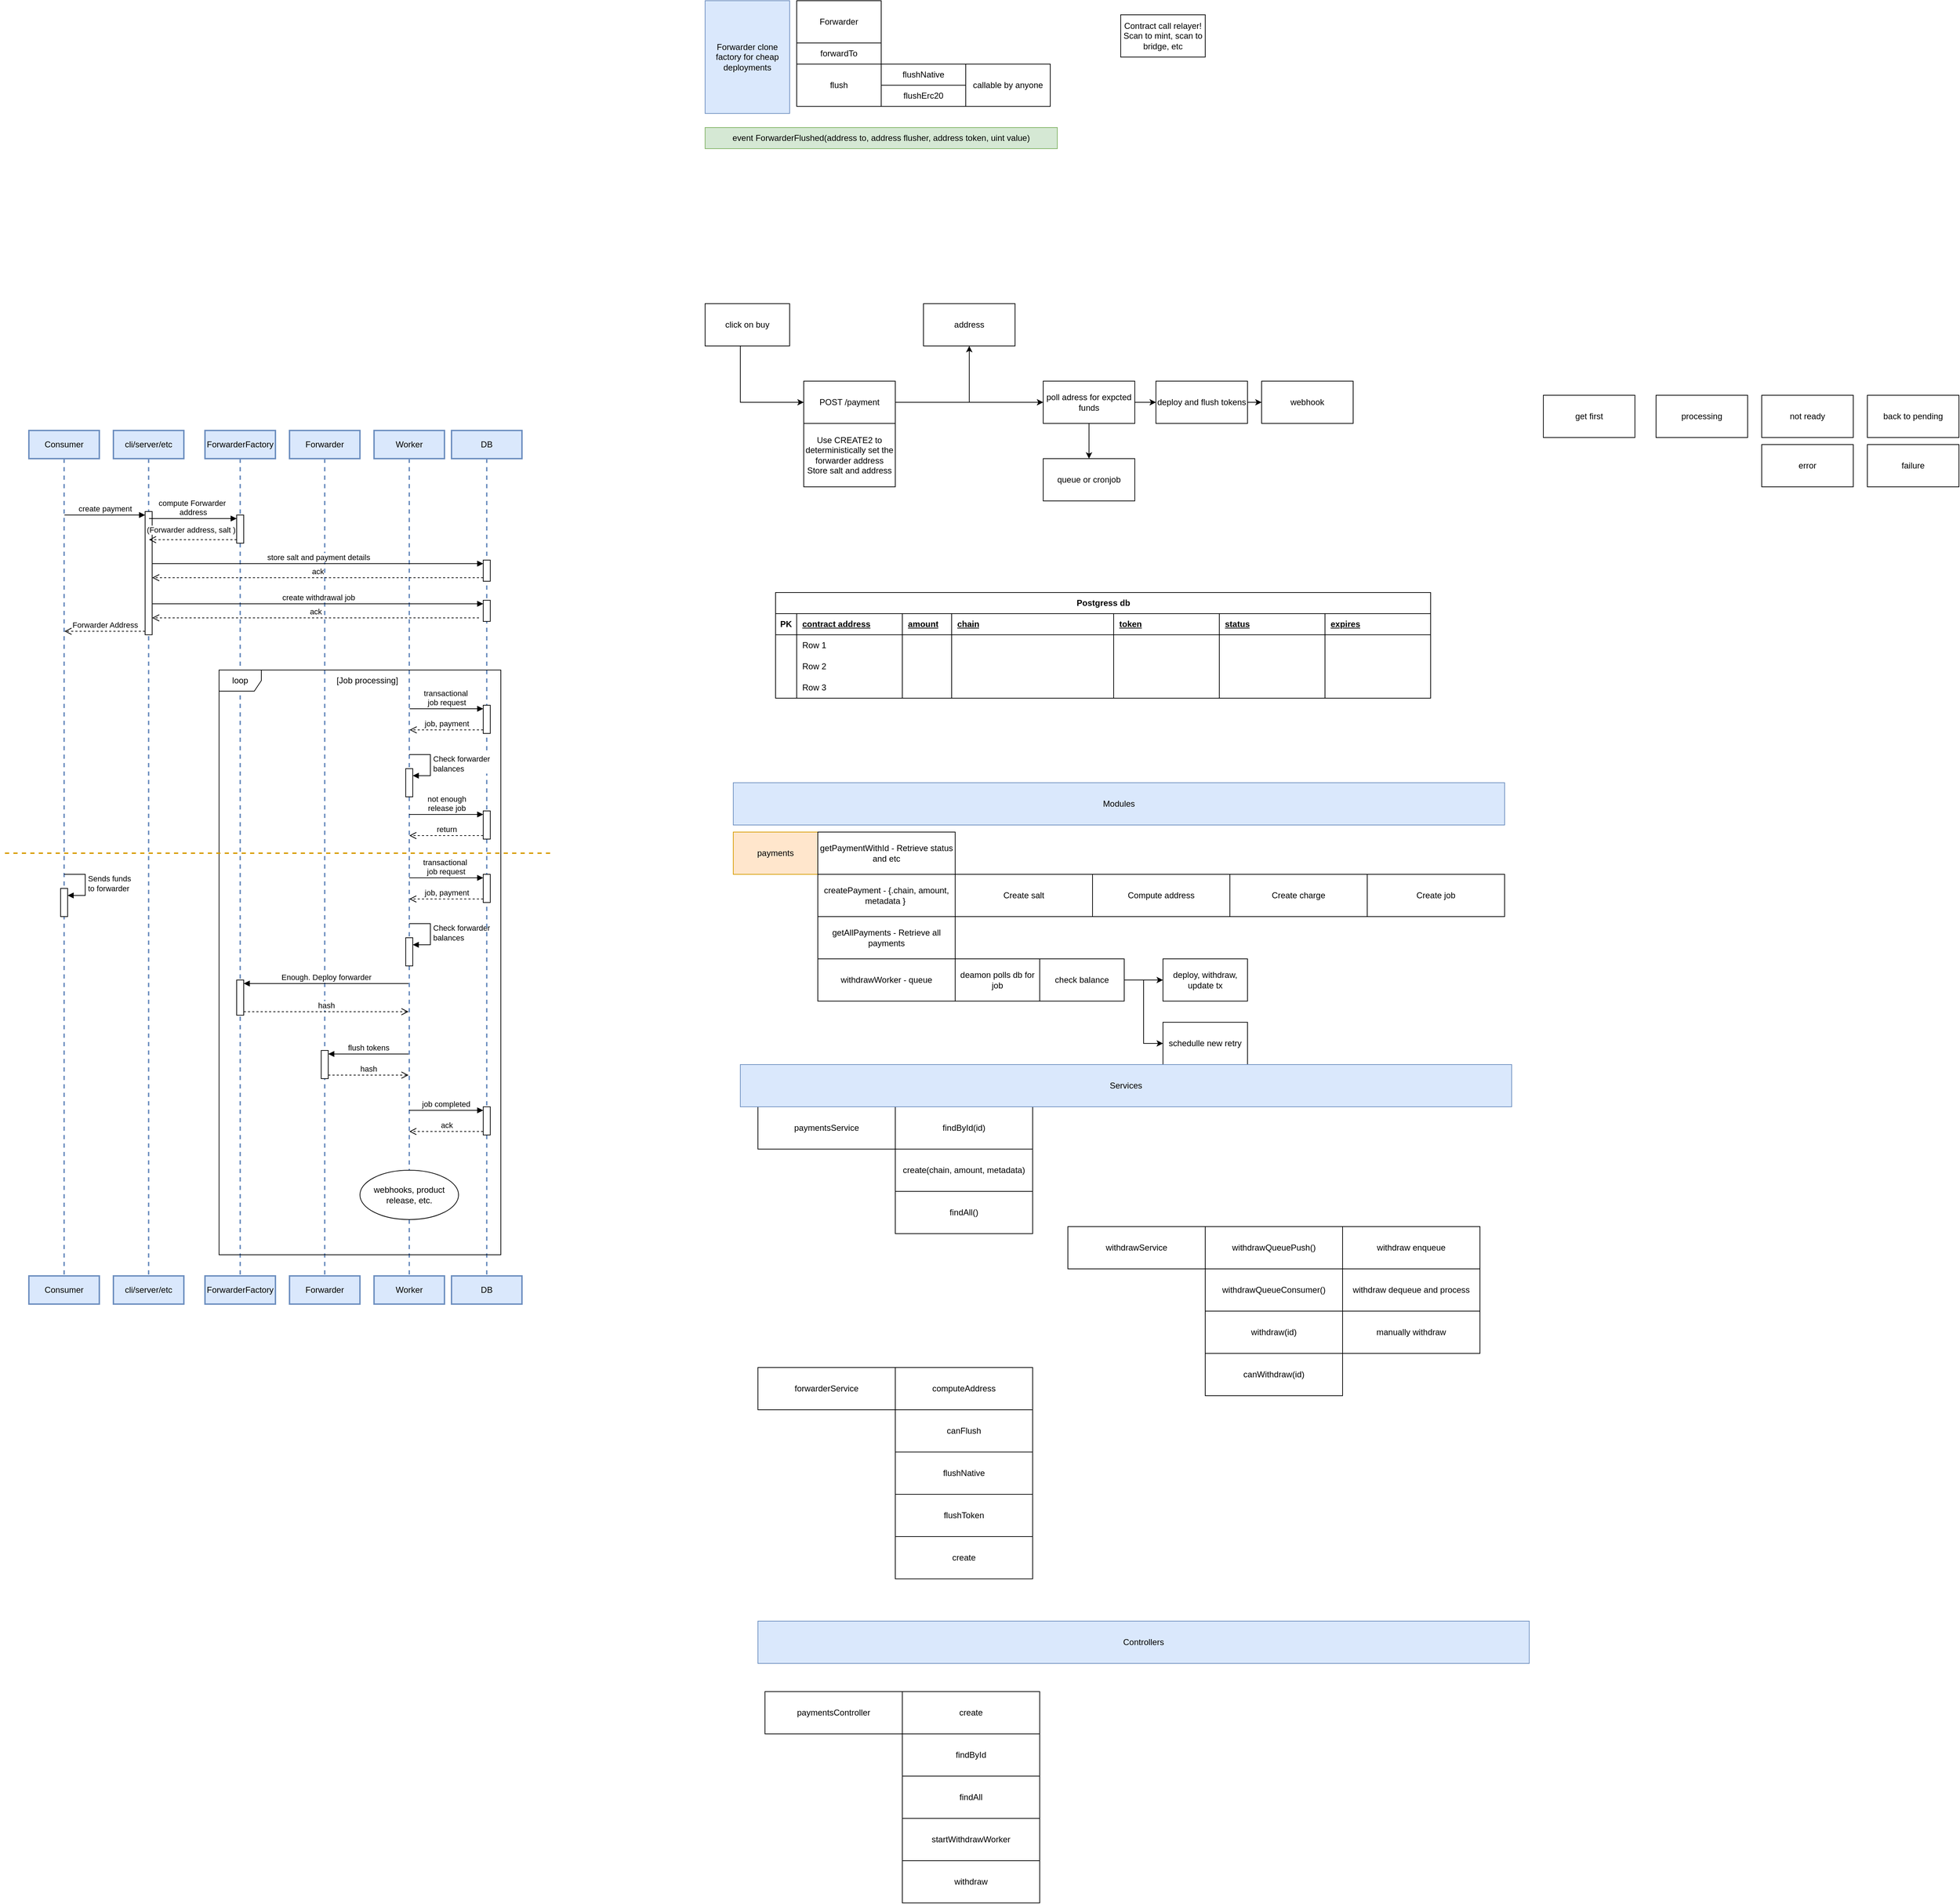 <mxfile version="24.1.0" type="device">
  <diagram name="Page-1" id="9uELqQ_YkIboGEW4-qQR">
    <mxGraphModel dx="3324" dy="2934" grid="1" gridSize="10" guides="1" tooltips="1" connect="1" arrows="1" fold="1" page="1" pageScale="1" pageWidth="850" pageHeight="1100" math="0" shadow="0">
      <root>
        <mxCell id="0" />
        <mxCell id="1" parent="0" />
        <mxCell id="YLrN16T87f73P50CtAJ6-1" value="Forwarder" style="rounded=0;whiteSpace=wrap;html=1;" parent="1" vertex="1">
          <mxGeometry x="330" y="-10" width="120" height="60" as="geometry" />
        </mxCell>
        <mxCell id="YLrN16T87f73P50CtAJ6-2" value="flushErc20" style="rounded=0;whiteSpace=wrap;html=1;" parent="1" vertex="1">
          <mxGeometry x="450" y="110" width="120" height="30" as="geometry" />
        </mxCell>
        <mxCell id="YLrN16T87f73P50CtAJ6-3" value="flushNative" style="rounded=0;whiteSpace=wrap;html=1;" parent="1" vertex="1">
          <mxGeometry x="450" y="80" width="120" height="30" as="geometry" />
        </mxCell>
        <mxCell id="YLrN16T87f73P50CtAJ6-5" value="callable by anyone" style="rounded=0;whiteSpace=wrap;html=1;" parent="1" vertex="1">
          <mxGeometry x="570" y="80" width="120" height="60" as="geometry" />
        </mxCell>
        <mxCell id="YLrN16T87f73P50CtAJ6-13" style="edgeStyle=orthogonalEdgeStyle;rounded=0;orthogonalLoop=1;jettySize=auto;html=1;entryX=0.5;entryY=1;entryDx=0;entryDy=0;" parent="1" source="YLrN16T87f73P50CtAJ6-6" target="YLrN16T87f73P50CtAJ6-9" edge="1">
          <mxGeometry relative="1" as="geometry" />
        </mxCell>
        <mxCell id="YLrN16T87f73P50CtAJ6-14" style="edgeStyle=orthogonalEdgeStyle;rounded=0;orthogonalLoop=1;jettySize=auto;html=1;" parent="1" source="YLrN16T87f73P50CtAJ6-6" target="YLrN16T87f73P50CtAJ6-10" edge="1">
          <mxGeometry relative="1" as="geometry" />
        </mxCell>
        <mxCell id="YLrN16T87f73P50CtAJ6-6" value="POST /payment" style="rounded=0;whiteSpace=wrap;html=1;" parent="1" vertex="1">
          <mxGeometry x="340" y="530" width="130" height="60" as="geometry" />
        </mxCell>
        <mxCell id="YLrN16T87f73P50CtAJ6-12" style="edgeStyle=orthogonalEdgeStyle;rounded=0;orthogonalLoop=1;jettySize=auto;html=1;entryX=0;entryY=0.5;entryDx=0;entryDy=0;" parent="1" source="YLrN16T87f73P50CtAJ6-7" target="YLrN16T87f73P50CtAJ6-6" edge="1">
          <mxGeometry relative="1" as="geometry">
            <Array as="points">
              <mxPoint x="250" y="560" />
            </Array>
          </mxGeometry>
        </mxCell>
        <mxCell id="YLrN16T87f73P50CtAJ6-7" value="click on buy" style="rounded=0;whiteSpace=wrap;html=1;" parent="1" vertex="1">
          <mxGeometry x="200" y="420" width="120" height="60" as="geometry" />
        </mxCell>
        <mxCell id="YLrN16T87f73P50CtAJ6-8" value="Use CREATE2 to deterministically set the forwarder address&lt;br&gt;Store salt and address" style="rounded=0;whiteSpace=wrap;html=1;" parent="1" vertex="1">
          <mxGeometry x="340" y="590" width="130" height="90" as="geometry" />
        </mxCell>
        <mxCell id="YLrN16T87f73P50CtAJ6-9" value="address" style="rounded=0;whiteSpace=wrap;html=1;" parent="1" vertex="1">
          <mxGeometry x="510" y="420" width="130" height="60" as="geometry" />
        </mxCell>
        <mxCell id="YLrN16T87f73P50CtAJ6-15" style="edgeStyle=orthogonalEdgeStyle;rounded=0;orthogonalLoop=1;jettySize=auto;html=1;entryX=0;entryY=0.5;entryDx=0;entryDy=0;" parent="1" source="YLrN16T87f73P50CtAJ6-10" target="YLrN16T87f73P50CtAJ6-11" edge="1">
          <mxGeometry relative="1" as="geometry" />
        </mxCell>
        <mxCell id="YLrN16T87f73P50CtAJ6-20" style="edgeStyle=orthogonalEdgeStyle;rounded=0;orthogonalLoop=1;jettySize=auto;html=1;entryX=0.5;entryY=0;entryDx=0;entryDy=0;" parent="1" source="YLrN16T87f73P50CtAJ6-10" target="YLrN16T87f73P50CtAJ6-19" edge="1">
          <mxGeometry relative="1" as="geometry" />
        </mxCell>
        <mxCell id="YLrN16T87f73P50CtAJ6-10" value="poll adress for expcted funds" style="rounded=0;whiteSpace=wrap;html=1;" parent="1" vertex="1">
          <mxGeometry x="680" y="530" width="130" height="60" as="geometry" />
        </mxCell>
        <mxCell id="YLrN16T87f73P50CtAJ6-17" style="edgeStyle=orthogonalEdgeStyle;rounded=0;orthogonalLoop=1;jettySize=auto;html=1;entryX=0;entryY=0.5;entryDx=0;entryDy=0;" parent="1" source="YLrN16T87f73P50CtAJ6-11" target="YLrN16T87f73P50CtAJ6-16" edge="1">
          <mxGeometry relative="1" as="geometry" />
        </mxCell>
        <mxCell id="YLrN16T87f73P50CtAJ6-11" value="deploy and flush tokens" style="rounded=0;whiteSpace=wrap;html=1;" parent="1" vertex="1">
          <mxGeometry x="840" y="530" width="130" height="60" as="geometry" />
        </mxCell>
        <mxCell id="YLrN16T87f73P50CtAJ6-16" value="webhook" style="rounded=0;whiteSpace=wrap;html=1;" parent="1" vertex="1">
          <mxGeometry x="990" y="530" width="130" height="60" as="geometry" />
        </mxCell>
        <mxCell id="YLrN16T87f73P50CtAJ6-18" value="Forwarder clone factory for cheap deployments" style="rounded=0;whiteSpace=wrap;html=1;fillColor=#dae8fc;strokeColor=#6c8ebf;" parent="1" vertex="1">
          <mxGeometry x="200" y="-10" width="120" height="160" as="geometry" />
        </mxCell>
        <mxCell id="YLrN16T87f73P50CtAJ6-19" value="queue or cronjob" style="rounded=0;whiteSpace=wrap;html=1;" parent="1" vertex="1">
          <mxGeometry x="680" y="640" width="130" height="60" as="geometry" />
        </mxCell>
        <mxCell id="YLrN16T87f73P50CtAJ6-23" value="Postgress db" style="shape=table;startSize=30;container=1;collapsible=1;childLayout=tableLayout;fixedRows=1;rowLines=0;fontStyle=1;align=center;resizeLast=1;html=1;" parent="1" vertex="1">
          <mxGeometry x="300" y="830" width="930" height="150" as="geometry">
            <mxRectangle x="660" y="810" width="70" height="30" as="alternateBounds" />
          </mxGeometry>
        </mxCell>
        <mxCell id="YLrN16T87f73P50CtAJ6-24" value="" style="shape=tableRow;horizontal=0;startSize=0;swimlaneHead=0;swimlaneBody=0;fillColor=none;collapsible=0;dropTarget=0;points=[[0,0.5],[1,0.5]];portConstraint=eastwest;top=0;left=0;right=0;bottom=1;" parent="YLrN16T87f73P50CtAJ6-23" vertex="1">
          <mxGeometry y="30" width="930" height="30" as="geometry" />
        </mxCell>
        <mxCell id="YLrN16T87f73P50CtAJ6-25" value="PK" style="shape=partialRectangle;connectable=0;fillColor=none;top=0;left=0;bottom=0;right=0;fontStyle=1;overflow=hidden;whiteSpace=wrap;html=1;" parent="YLrN16T87f73P50CtAJ6-24" vertex="1">
          <mxGeometry width="30" height="30" as="geometry">
            <mxRectangle width="30" height="30" as="alternateBounds" />
          </mxGeometry>
        </mxCell>
        <mxCell id="YLrN16T87f73P50CtAJ6-26" value="contract address" style="shape=partialRectangle;connectable=0;fillColor=none;top=0;left=0;bottom=0;right=0;align=left;spacingLeft=6;fontStyle=5;overflow=hidden;whiteSpace=wrap;html=1;" parent="YLrN16T87f73P50CtAJ6-24" vertex="1">
          <mxGeometry x="30" width="150" height="30" as="geometry">
            <mxRectangle width="150" height="30" as="alternateBounds" />
          </mxGeometry>
        </mxCell>
        <mxCell id="YLrN16T87f73P50CtAJ6-36" value="amount" style="shape=partialRectangle;connectable=0;fillColor=none;top=0;left=0;bottom=0;right=0;align=left;spacingLeft=6;fontStyle=5;overflow=hidden;whiteSpace=wrap;html=1;" parent="YLrN16T87f73P50CtAJ6-24" vertex="1">
          <mxGeometry x="180" width="70" height="30" as="geometry">
            <mxRectangle width="70" height="30" as="alternateBounds" />
          </mxGeometry>
        </mxCell>
        <mxCell id="YLrN16T87f73P50CtAJ6-40" value="chain" style="shape=partialRectangle;connectable=0;fillColor=none;top=0;left=0;bottom=0;right=0;align=left;spacingLeft=6;fontStyle=5;overflow=hidden;whiteSpace=wrap;html=1;" parent="YLrN16T87f73P50CtAJ6-24" vertex="1">
          <mxGeometry x="250" width="230" height="30" as="geometry">
            <mxRectangle width="230" height="30" as="alternateBounds" />
          </mxGeometry>
        </mxCell>
        <mxCell id="YLrN16T87f73P50CtAJ6-48" value="token" style="shape=partialRectangle;connectable=0;fillColor=none;top=0;left=0;bottom=0;right=0;align=left;spacingLeft=6;fontStyle=5;overflow=hidden;whiteSpace=wrap;html=1;" parent="YLrN16T87f73P50CtAJ6-24" vertex="1">
          <mxGeometry x="480" width="150" height="30" as="geometry">
            <mxRectangle width="150" height="30" as="alternateBounds" />
          </mxGeometry>
        </mxCell>
        <mxCell id="YLrN16T87f73P50CtAJ6-52" value="status" style="shape=partialRectangle;connectable=0;fillColor=none;top=0;left=0;bottom=0;right=0;align=left;spacingLeft=6;fontStyle=5;overflow=hidden;whiteSpace=wrap;html=1;" parent="YLrN16T87f73P50CtAJ6-24" vertex="1">
          <mxGeometry x="630" width="150" height="30" as="geometry">
            <mxRectangle width="150" height="30" as="alternateBounds" />
          </mxGeometry>
        </mxCell>
        <mxCell id="YLrN16T87f73P50CtAJ6-56" value="expires" style="shape=partialRectangle;connectable=0;fillColor=none;top=0;left=0;bottom=0;right=0;align=left;spacingLeft=6;fontStyle=5;overflow=hidden;whiteSpace=wrap;html=1;" parent="YLrN16T87f73P50CtAJ6-24" vertex="1">
          <mxGeometry x="780" width="150" height="30" as="geometry">
            <mxRectangle width="150" height="30" as="alternateBounds" />
          </mxGeometry>
        </mxCell>
        <mxCell id="YLrN16T87f73P50CtAJ6-27" value="" style="shape=tableRow;horizontal=0;startSize=0;swimlaneHead=0;swimlaneBody=0;fillColor=none;collapsible=0;dropTarget=0;points=[[0,0.5],[1,0.5]];portConstraint=eastwest;top=0;left=0;right=0;bottom=0;" parent="YLrN16T87f73P50CtAJ6-23" vertex="1">
          <mxGeometry y="60" width="930" height="30" as="geometry" />
        </mxCell>
        <mxCell id="YLrN16T87f73P50CtAJ6-28" value="" style="shape=partialRectangle;connectable=0;fillColor=none;top=0;left=0;bottom=0;right=0;editable=1;overflow=hidden;whiteSpace=wrap;html=1;" parent="YLrN16T87f73P50CtAJ6-27" vertex="1">
          <mxGeometry width="30" height="30" as="geometry">
            <mxRectangle width="30" height="30" as="alternateBounds" />
          </mxGeometry>
        </mxCell>
        <mxCell id="YLrN16T87f73P50CtAJ6-29" value="Row 1" style="shape=partialRectangle;connectable=0;fillColor=none;top=0;left=0;bottom=0;right=0;align=left;spacingLeft=6;overflow=hidden;whiteSpace=wrap;html=1;" parent="YLrN16T87f73P50CtAJ6-27" vertex="1">
          <mxGeometry x="30" width="150" height="30" as="geometry">
            <mxRectangle width="150" height="30" as="alternateBounds" />
          </mxGeometry>
        </mxCell>
        <mxCell id="YLrN16T87f73P50CtAJ6-37" style="shape=partialRectangle;connectable=0;fillColor=none;top=0;left=0;bottom=0;right=0;align=left;spacingLeft=6;overflow=hidden;whiteSpace=wrap;html=1;" parent="YLrN16T87f73P50CtAJ6-27" vertex="1">
          <mxGeometry x="180" width="70" height="30" as="geometry">
            <mxRectangle width="70" height="30" as="alternateBounds" />
          </mxGeometry>
        </mxCell>
        <mxCell id="YLrN16T87f73P50CtAJ6-41" style="shape=partialRectangle;connectable=0;fillColor=none;top=0;left=0;bottom=0;right=0;align=left;spacingLeft=6;overflow=hidden;whiteSpace=wrap;html=1;" parent="YLrN16T87f73P50CtAJ6-27" vertex="1">
          <mxGeometry x="250" width="230" height="30" as="geometry">
            <mxRectangle width="230" height="30" as="alternateBounds" />
          </mxGeometry>
        </mxCell>
        <mxCell id="YLrN16T87f73P50CtAJ6-49" style="shape=partialRectangle;connectable=0;fillColor=none;top=0;left=0;bottom=0;right=0;align=left;spacingLeft=6;overflow=hidden;whiteSpace=wrap;html=1;" parent="YLrN16T87f73P50CtAJ6-27" vertex="1">
          <mxGeometry x="480" width="150" height="30" as="geometry">
            <mxRectangle width="150" height="30" as="alternateBounds" />
          </mxGeometry>
        </mxCell>
        <mxCell id="YLrN16T87f73P50CtAJ6-53" style="shape=partialRectangle;connectable=0;fillColor=none;top=0;left=0;bottom=0;right=0;align=left;spacingLeft=6;overflow=hidden;whiteSpace=wrap;html=1;" parent="YLrN16T87f73P50CtAJ6-27" vertex="1">
          <mxGeometry x="630" width="150" height="30" as="geometry">
            <mxRectangle width="150" height="30" as="alternateBounds" />
          </mxGeometry>
        </mxCell>
        <mxCell id="YLrN16T87f73P50CtAJ6-57" style="shape=partialRectangle;connectable=0;fillColor=none;top=0;left=0;bottom=0;right=0;align=left;spacingLeft=6;overflow=hidden;whiteSpace=wrap;html=1;" parent="YLrN16T87f73P50CtAJ6-27" vertex="1">
          <mxGeometry x="780" width="150" height="30" as="geometry">
            <mxRectangle width="150" height="30" as="alternateBounds" />
          </mxGeometry>
        </mxCell>
        <mxCell id="YLrN16T87f73P50CtAJ6-30" value="" style="shape=tableRow;horizontal=0;startSize=0;swimlaneHead=0;swimlaneBody=0;fillColor=none;collapsible=0;dropTarget=0;points=[[0,0.5],[1,0.5]];portConstraint=eastwest;top=0;left=0;right=0;bottom=0;" parent="YLrN16T87f73P50CtAJ6-23" vertex="1">
          <mxGeometry y="90" width="930" height="30" as="geometry" />
        </mxCell>
        <mxCell id="YLrN16T87f73P50CtAJ6-31" value="" style="shape=partialRectangle;connectable=0;fillColor=none;top=0;left=0;bottom=0;right=0;editable=1;overflow=hidden;whiteSpace=wrap;html=1;" parent="YLrN16T87f73P50CtAJ6-30" vertex="1">
          <mxGeometry width="30" height="30" as="geometry">
            <mxRectangle width="30" height="30" as="alternateBounds" />
          </mxGeometry>
        </mxCell>
        <mxCell id="YLrN16T87f73P50CtAJ6-32" value="Row 2" style="shape=partialRectangle;connectable=0;fillColor=none;top=0;left=0;bottom=0;right=0;align=left;spacingLeft=6;overflow=hidden;whiteSpace=wrap;html=1;" parent="YLrN16T87f73P50CtAJ6-30" vertex="1">
          <mxGeometry x="30" width="150" height="30" as="geometry">
            <mxRectangle width="150" height="30" as="alternateBounds" />
          </mxGeometry>
        </mxCell>
        <mxCell id="YLrN16T87f73P50CtAJ6-38" style="shape=partialRectangle;connectable=0;fillColor=none;top=0;left=0;bottom=0;right=0;align=left;spacingLeft=6;overflow=hidden;whiteSpace=wrap;html=1;" parent="YLrN16T87f73P50CtAJ6-30" vertex="1">
          <mxGeometry x="180" width="70" height="30" as="geometry">
            <mxRectangle width="70" height="30" as="alternateBounds" />
          </mxGeometry>
        </mxCell>
        <mxCell id="YLrN16T87f73P50CtAJ6-42" style="shape=partialRectangle;connectable=0;fillColor=none;top=0;left=0;bottom=0;right=0;align=left;spacingLeft=6;overflow=hidden;whiteSpace=wrap;html=1;" parent="YLrN16T87f73P50CtAJ6-30" vertex="1">
          <mxGeometry x="250" width="230" height="30" as="geometry">
            <mxRectangle width="230" height="30" as="alternateBounds" />
          </mxGeometry>
        </mxCell>
        <mxCell id="YLrN16T87f73P50CtAJ6-50" style="shape=partialRectangle;connectable=0;fillColor=none;top=0;left=0;bottom=0;right=0;align=left;spacingLeft=6;overflow=hidden;whiteSpace=wrap;html=1;" parent="YLrN16T87f73P50CtAJ6-30" vertex="1">
          <mxGeometry x="480" width="150" height="30" as="geometry">
            <mxRectangle width="150" height="30" as="alternateBounds" />
          </mxGeometry>
        </mxCell>
        <mxCell id="YLrN16T87f73P50CtAJ6-54" style="shape=partialRectangle;connectable=0;fillColor=none;top=0;left=0;bottom=0;right=0;align=left;spacingLeft=6;overflow=hidden;whiteSpace=wrap;html=1;" parent="YLrN16T87f73P50CtAJ6-30" vertex="1">
          <mxGeometry x="630" width="150" height="30" as="geometry">
            <mxRectangle width="150" height="30" as="alternateBounds" />
          </mxGeometry>
        </mxCell>
        <mxCell id="YLrN16T87f73P50CtAJ6-58" style="shape=partialRectangle;connectable=0;fillColor=none;top=0;left=0;bottom=0;right=0;align=left;spacingLeft=6;overflow=hidden;whiteSpace=wrap;html=1;" parent="YLrN16T87f73P50CtAJ6-30" vertex="1">
          <mxGeometry x="780" width="150" height="30" as="geometry">
            <mxRectangle width="150" height="30" as="alternateBounds" />
          </mxGeometry>
        </mxCell>
        <mxCell id="YLrN16T87f73P50CtAJ6-33" value="" style="shape=tableRow;horizontal=0;startSize=0;swimlaneHead=0;swimlaneBody=0;fillColor=none;collapsible=0;dropTarget=0;points=[[0,0.5],[1,0.5]];portConstraint=eastwest;top=0;left=0;right=0;bottom=0;" parent="YLrN16T87f73P50CtAJ6-23" vertex="1">
          <mxGeometry y="120" width="930" height="30" as="geometry" />
        </mxCell>
        <mxCell id="YLrN16T87f73P50CtAJ6-34" value="" style="shape=partialRectangle;connectable=0;fillColor=none;top=0;left=0;bottom=0;right=0;editable=1;overflow=hidden;whiteSpace=wrap;html=1;" parent="YLrN16T87f73P50CtAJ6-33" vertex="1">
          <mxGeometry width="30" height="30" as="geometry">
            <mxRectangle width="30" height="30" as="alternateBounds" />
          </mxGeometry>
        </mxCell>
        <mxCell id="YLrN16T87f73P50CtAJ6-35" value="Row 3" style="shape=partialRectangle;connectable=0;fillColor=none;top=0;left=0;bottom=0;right=0;align=left;spacingLeft=6;overflow=hidden;whiteSpace=wrap;html=1;" parent="YLrN16T87f73P50CtAJ6-33" vertex="1">
          <mxGeometry x="30" width="150" height="30" as="geometry">
            <mxRectangle width="150" height="30" as="alternateBounds" />
          </mxGeometry>
        </mxCell>
        <mxCell id="YLrN16T87f73P50CtAJ6-39" style="shape=partialRectangle;connectable=0;fillColor=none;top=0;left=0;bottom=0;right=0;align=left;spacingLeft=6;overflow=hidden;whiteSpace=wrap;html=1;" parent="YLrN16T87f73P50CtAJ6-33" vertex="1">
          <mxGeometry x="180" width="70" height="30" as="geometry">
            <mxRectangle width="70" height="30" as="alternateBounds" />
          </mxGeometry>
        </mxCell>
        <mxCell id="YLrN16T87f73P50CtAJ6-43" style="shape=partialRectangle;connectable=0;fillColor=none;top=0;left=0;bottom=0;right=0;align=left;spacingLeft=6;overflow=hidden;whiteSpace=wrap;html=1;" parent="YLrN16T87f73P50CtAJ6-33" vertex="1">
          <mxGeometry x="250" width="230" height="30" as="geometry">
            <mxRectangle width="230" height="30" as="alternateBounds" />
          </mxGeometry>
        </mxCell>
        <mxCell id="YLrN16T87f73P50CtAJ6-51" style="shape=partialRectangle;connectable=0;fillColor=none;top=0;left=0;bottom=0;right=0;align=left;spacingLeft=6;overflow=hidden;whiteSpace=wrap;html=1;" parent="YLrN16T87f73P50CtAJ6-33" vertex="1">
          <mxGeometry x="480" width="150" height="30" as="geometry">
            <mxRectangle width="150" height="30" as="alternateBounds" />
          </mxGeometry>
        </mxCell>
        <mxCell id="YLrN16T87f73P50CtAJ6-55" style="shape=partialRectangle;connectable=0;fillColor=none;top=0;left=0;bottom=0;right=0;align=left;spacingLeft=6;overflow=hidden;whiteSpace=wrap;html=1;" parent="YLrN16T87f73P50CtAJ6-33" vertex="1">
          <mxGeometry x="630" width="150" height="30" as="geometry">
            <mxRectangle width="150" height="30" as="alternateBounds" />
          </mxGeometry>
        </mxCell>
        <mxCell id="YLrN16T87f73P50CtAJ6-59" style="shape=partialRectangle;connectable=0;fillColor=none;top=0;left=0;bottom=0;right=0;align=left;spacingLeft=6;overflow=hidden;whiteSpace=wrap;html=1;" parent="YLrN16T87f73P50CtAJ6-33" vertex="1">
          <mxGeometry x="780" width="150" height="30" as="geometry">
            <mxRectangle width="150" height="30" as="alternateBounds" />
          </mxGeometry>
        </mxCell>
        <mxCell id="qAUYeOdykLHGJDXNOfw6-1" value="payments" style="rounded=0;whiteSpace=wrap;html=1;fillColor=#ffe6cc;strokeColor=#d79b00;" vertex="1" parent="1">
          <mxGeometry x="240" y="1170" width="120" height="60" as="geometry" />
        </mxCell>
        <mxCell id="qAUYeOdykLHGJDXNOfw6-2" value="Create salt" style="rounded=0;whiteSpace=wrap;html=1;" vertex="1" parent="1">
          <mxGeometry x="555" y="1230" width="195" height="60" as="geometry" />
        </mxCell>
        <mxCell id="qAUYeOdykLHGJDXNOfw6-3" value="getPaymentWithId - Retrieve status and etc" style="rounded=0;whiteSpace=wrap;html=1;" vertex="1" parent="1">
          <mxGeometry x="360" y="1170" width="195" height="60" as="geometry" />
        </mxCell>
        <mxCell id="qAUYeOdykLHGJDXNOfw6-6" value="Compute address" style="rounded=0;whiteSpace=wrap;html=1;" vertex="1" parent="1">
          <mxGeometry x="750" y="1230" width="195" height="60" as="geometry" />
        </mxCell>
        <mxCell id="qAUYeOdykLHGJDXNOfw6-7" value="Create charge" style="rounded=0;whiteSpace=wrap;html=1;" vertex="1" parent="1">
          <mxGeometry x="945" y="1230" width="195" height="60" as="geometry" />
        </mxCell>
        <mxCell id="qAUYeOdykLHGJDXNOfw6-8" value="createPayment - {.chain, amount, metadata }&amp;nbsp;" style="rounded=0;whiteSpace=wrap;html=1;" vertex="1" parent="1">
          <mxGeometry x="360" y="1230" width="195" height="60" as="geometry" />
        </mxCell>
        <mxCell id="qAUYeOdykLHGJDXNOfw6-9" value="Create job" style="rounded=0;whiteSpace=wrap;html=1;" vertex="1" parent="1">
          <mxGeometry x="1140" y="1230" width="195" height="60" as="geometry" />
        </mxCell>
        <mxCell id="qAUYeOdykLHGJDXNOfw6-11" value="deamon polls db for job" style="rounded=0;whiteSpace=wrap;html=1;" vertex="1" parent="1">
          <mxGeometry x="555" y="1350" width="120" height="60" as="geometry" />
        </mxCell>
        <mxCell id="qAUYeOdykLHGJDXNOfw6-15" style="edgeStyle=orthogonalEdgeStyle;rounded=0;orthogonalLoop=1;jettySize=auto;html=1;entryX=0;entryY=0.5;entryDx=0;entryDy=0;" edge="1" parent="1" source="qAUYeOdykLHGJDXNOfw6-12" target="qAUYeOdykLHGJDXNOfw6-13">
          <mxGeometry relative="1" as="geometry" />
        </mxCell>
        <mxCell id="qAUYeOdykLHGJDXNOfw6-16" style="edgeStyle=orthogonalEdgeStyle;rounded=0;orthogonalLoop=1;jettySize=auto;html=1;entryX=0;entryY=0.5;entryDx=0;entryDy=0;" edge="1" parent="1" source="qAUYeOdykLHGJDXNOfw6-12" target="qAUYeOdykLHGJDXNOfw6-14">
          <mxGeometry relative="1" as="geometry" />
        </mxCell>
        <mxCell id="qAUYeOdykLHGJDXNOfw6-12" value="check balance" style="rounded=0;whiteSpace=wrap;html=1;" vertex="1" parent="1">
          <mxGeometry x="675" y="1350" width="120" height="60" as="geometry" />
        </mxCell>
        <mxCell id="qAUYeOdykLHGJDXNOfw6-13" value="deploy, withdraw, update tx" style="rounded=0;whiteSpace=wrap;html=1;" vertex="1" parent="1">
          <mxGeometry x="850" y="1350" width="120" height="60" as="geometry" />
        </mxCell>
        <mxCell id="qAUYeOdykLHGJDXNOfw6-14" value="schedulle new retry" style="rounded=0;whiteSpace=wrap;html=1;" vertex="1" parent="1">
          <mxGeometry x="850" y="1440" width="120" height="60" as="geometry" />
        </mxCell>
        <mxCell id="qAUYeOdykLHGJDXNOfw6-17" value="Modules" style="rounded=0;whiteSpace=wrap;html=1;fillColor=#dae8fc;strokeColor=#6c8ebf;" vertex="1" parent="1">
          <mxGeometry x="240" y="1100" width="1095" height="60" as="geometry" />
        </mxCell>
        <mxCell id="qAUYeOdykLHGJDXNOfw6-18" value="getAllPayments - Retrieve all payments" style="rounded=0;whiteSpace=wrap;html=1;" vertex="1" parent="1">
          <mxGeometry x="360" y="1290" width="195" height="60" as="geometry" />
        </mxCell>
        <mxCell id="qAUYeOdykLHGJDXNOfw6-19" value="withdrawWorker - queue" style="rounded=0;whiteSpace=wrap;html=1;" vertex="1" parent="1">
          <mxGeometry x="360" y="1350" width="195" height="60" as="geometry" />
        </mxCell>
        <mxCell id="qAUYeOdykLHGJDXNOfw6-20" value="paymentsService" style="rounded=0;whiteSpace=wrap;html=1;" vertex="1" parent="1">
          <mxGeometry x="275" y="1560" width="195" height="60" as="geometry" />
        </mxCell>
        <mxCell id="qAUYeOdykLHGJDXNOfw6-21" value="findById(id)" style="rounded=0;whiteSpace=wrap;html=1;" vertex="1" parent="1">
          <mxGeometry x="470" y="1560" width="195" height="60" as="geometry" />
        </mxCell>
        <mxCell id="qAUYeOdykLHGJDXNOfw6-22" value="create(chain, amount, metadata)" style="rounded=0;whiteSpace=wrap;html=1;" vertex="1" parent="1">
          <mxGeometry x="470" y="1620" width="195" height="60" as="geometry" />
        </mxCell>
        <mxCell id="qAUYeOdykLHGJDXNOfw6-23" value="findAll()" style="rounded=0;whiteSpace=wrap;html=1;" vertex="1" parent="1">
          <mxGeometry x="470" y="1680" width="195" height="60" as="geometry" />
        </mxCell>
        <mxCell id="qAUYeOdykLHGJDXNOfw6-24" value="withdrawQueueConsumer()" style="rounded=0;whiteSpace=wrap;html=1;" vertex="1" parent="1">
          <mxGeometry x="910" y="1790" width="195" height="60" as="geometry" />
        </mxCell>
        <mxCell id="qAUYeOdykLHGJDXNOfw6-25" value="withdraw(id)" style="rounded=0;whiteSpace=wrap;html=1;" vertex="1" parent="1">
          <mxGeometry x="910" y="1850" width="195" height="60" as="geometry" />
        </mxCell>
        <mxCell id="qAUYeOdykLHGJDXNOfw6-26" value="forwarderService" style="rounded=0;whiteSpace=wrap;html=1;" vertex="1" parent="1">
          <mxGeometry x="275" y="1930" width="195" height="60" as="geometry" />
        </mxCell>
        <mxCell id="qAUYeOdykLHGJDXNOfw6-27" value="computeAddress" style="rounded=0;whiteSpace=wrap;html=1;" vertex="1" parent="1">
          <mxGeometry x="470" y="1930" width="195" height="60" as="geometry" />
        </mxCell>
        <mxCell id="qAUYeOdykLHGJDXNOfw6-28" value="canFlush" style="rounded=0;whiteSpace=wrap;html=1;" vertex="1" parent="1">
          <mxGeometry x="470" y="1990" width="195" height="60" as="geometry" />
        </mxCell>
        <mxCell id="qAUYeOdykLHGJDXNOfw6-29" value="flushNative" style="rounded=0;whiteSpace=wrap;html=1;" vertex="1" parent="1">
          <mxGeometry x="470" y="2050" width="195" height="60" as="geometry" />
        </mxCell>
        <mxCell id="qAUYeOdykLHGJDXNOfw6-30" value="flushToken" style="rounded=0;whiteSpace=wrap;html=1;" vertex="1" parent="1">
          <mxGeometry x="470" y="2110" width="195" height="60" as="geometry" />
        </mxCell>
        <mxCell id="qAUYeOdykLHGJDXNOfw6-31" value="create" style="rounded=0;whiteSpace=wrap;html=1;" vertex="1" parent="1">
          <mxGeometry x="470" y="2170" width="195" height="60" as="geometry" />
        </mxCell>
        <mxCell id="qAUYeOdykLHGJDXNOfw6-32" value="manually withdraw" style="rounded=0;whiteSpace=wrap;html=1;" vertex="1" parent="1">
          <mxGeometry x="1105" y="1850" width="195" height="60" as="geometry" />
        </mxCell>
        <mxCell id="qAUYeOdykLHGJDXNOfw6-33" value="withdraw dequeue and process" style="rounded=0;whiteSpace=wrap;html=1;" vertex="1" parent="1">
          <mxGeometry x="1105" y="1790" width="195" height="60" as="geometry" />
        </mxCell>
        <mxCell id="qAUYeOdykLHGJDXNOfw6-34" value="withdrawService" style="rounded=0;whiteSpace=wrap;html=1;" vertex="1" parent="1">
          <mxGeometry x="715" y="1730" width="195" height="60" as="geometry" />
        </mxCell>
        <mxCell id="qAUYeOdykLHGJDXNOfw6-35" value="withdrawQueuePush()" style="rounded=0;whiteSpace=wrap;html=1;" vertex="1" parent="1">
          <mxGeometry x="910" y="1730" width="195" height="60" as="geometry" />
        </mxCell>
        <mxCell id="qAUYeOdykLHGJDXNOfw6-36" value="withdraw enqueue" style="rounded=0;whiteSpace=wrap;html=1;" vertex="1" parent="1">
          <mxGeometry x="1105" y="1730" width="195" height="60" as="geometry" />
        </mxCell>
        <mxCell id="qAUYeOdykLHGJDXNOfw6-37" value="canWithdraw(id)" style="rounded=0;whiteSpace=wrap;html=1;" vertex="1" parent="1">
          <mxGeometry x="910" y="1910" width="195" height="60" as="geometry" />
        </mxCell>
        <mxCell id="qAUYeOdykLHGJDXNOfw6-38" value="Services" style="rounded=0;whiteSpace=wrap;html=1;fillColor=#dae8fc;strokeColor=#6c8ebf;" vertex="1" parent="1">
          <mxGeometry x="250" y="1500" width="1095" height="60" as="geometry" />
        </mxCell>
        <mxCell id="qAUYeOdykLHGJDXNOfw6-39" value="Controllers" style="rounded=0;whiteSpace=wrap;html=1;fillColor=#dae8fc;strokeColor=#6c8ebf;" vertex="1" parent="1">
          <mxGeometry x="275" y="2290" width="1095" height="60" as="geometry" />
        </mxCell>
        <mxCell id="qAUYeOdykLHGJDXNOfw6-40" value="paymentsController" style="rounded=0;whiteSpace=wrap;html=1;" vertex="1" parent="1">
          <mxGeometry x="285" y="2390" width="195" height="60" as="geometry" />
        </mxCell>
        <mxCell id="qAUYeOdykLHGJDXNOfw6-41" value="create" style="rounded=0;whiteSpace=wrap;html=1;" vertex="1" parent="1">
          <mxGeometry x="480" y="2390" width="195" height="60" as="geometry" />
        </mxCell>
        <mxCell id="qAUYeOdykLHGJDXNOfw6-42" value="findById" style="rounded=0;whiteSpace=wrap;html=1;" vertex="1" parent="1">
          <mxGeometry x="480" y="2450" width="195" height="60" as="geometry" />
        </mxCell>
        <mxCell id="qAUYeOdykLHGJDXNOfw6-43" value="findAll" style="rounded=0;whiteSpace=wrap;html=1;" vertex="1" parent="1">
          <mxGeometry x="480" y="2510" width="195" height="60" as="geometry" />
        </mxCell>
        <mxCell id="qAUYeOdykLHGJDXNOfw6-44" value="startWithdrawWorker" style="rounded=0;whiteSpace=wrap;html=1;" vertex="1" parent="1">
          <mxGeometry x="480" y="2570" width="195" height="60" as="geometry" />
        </mxCell>
        <mxCell id="qAUYeOdykLHGJDXNOfw6-45" value="withdraw" style="rounded=0;whiteSpace=wrap;html=1;" vertex="1" parent="1">
          <mxGeometry x="480" y="2630" width="195" height="60" as="geometry" />
        </mxCell>
        <mxCell id="qAUYeOdykLHGJDXNOfw6-47" value="flush" style="rounded=0;whiteSpace=wrap;html=1;" vertex="1" parent="1">
          <mxGeometry x="330" y="80" width="120" height="60" as="geometry" />
        </mxCell>
        <mxCell id="qAUYeOdykLHGJDXNOfw6-48" value="forwardTo" style="rounded=0;whiteSpace=wrap;html=1;" vertex="1" parent="1">
          <mxGeometry x="330" y="50" width="120" height="30" as="geometry" />
        </mxCell>
        <mxCell id="qAUYeOdykLHGJDXNOfw6-52" value="event ForwarderFlushed(address to, address flusher, address token, uint value)" style="rounded=0;whiteSpace=wrap;html=1;fillColor=#d5e8d4;strokeColor=#82b366;" vertex="1" parent="1">
          <mxGeometry x="200" y="170" width="500" height="30" as="geometry" />
        </mxCell>
        <mxCell id="qAUYeOdykLHGJDXNOfw6-53" value="get first" style="rounded=0;whiteSpace=wrap;html=1;" vertex="1" parent="1">
          <mxGeometry x="1390" y="550" width="130" height="60" as="geometry" />
        </mxCell>
        <mxCell id="qAUYeOdykLHGJDXNOfw6-55" value="processing" style="rounded=0;whiteSpace=wrap;html=1;" vertex="1" parent="1">
          <mxGeometry x="1550" y="550" width="130" height="60" as="geometry" />
        </mxCell>
        <mxCell id="qAUYeOdykLHGJDXNOfw6-56" value="not ready" style="rounded=0;whiteSpace=wrap;html=1;" vertex="1" parent="1">
          <mxGeometry x="1700" y="550" width="130" height="60" as="geometry" />
        </mxCell>
        <mxCell id="qAUYeOdykLHGJDXNOfw6-57" value="back to pending" style="rounded=0;whiteSpace=wrap;html=1;" vertex="1" parent="1">
          <mxGeometry x="1850" y="550" width="130" height="60" as="geometry" />
        </mxCell>
        <mxCell id="qAUYeOdykLHGJDXNOfw6-58" value="error" style="rounded=0;whiteSpace=wrap;html=1;" vertex="1" parent="1">
          <mxGeometry x="1700" y="620" width="130" height="60" as="geometry" />
        </mxCell>
        <mxCell id="qAUYeOdykLHGJDXNOfw6-59" value="failure" style="rounded=0;whiteSpace=wrap;html=1;" vertex="1" parent="1">
          <mxGeometry x="1850" y="620" width="130" height="60" as="geometry" />
        </mxCell>
        <mxCell id="qAUYeOdykLHGJDXNOfw6-60" value="Contract call relayer! Scan to mint, scan to bridge, etc" style="rounded=0;whiteSpace=wrap;html=1;" vertex="1" parent="1">
          <mxGeometry x="790" y="10" width="120" height="60" as="geometry" />
        </mxCell>
        <mxCell id="qAUYeOdykLHGJDXNOfw6-61" value="Consumer" style="shape=umlLifeline;perimeter=lifelinePerimeter;whiteSpace=wrap;html=1;container=1;dropTarget=0;collapsible=0;recursiveResize=0;outlineConnect=0;portConstraint=eastwest;newEdgeStyle={&quot;curved&quot;:0,&quot;rounded&quot;:0};fillColor=#dae8fc;strokeColor=#6c8ebf;strokeWidth=2;" vertex="1" parent="1">
          <mxGeometry x="-760" y="600" width="100" height="1200" as="geometry" />
        </mxCell>
        <mxCell id="qAUYeOdykLHGJDXNOfw6-88" value="" style="html=1;points=[[0,0,0,0,5],[0,1,0,0,-5],[1,0,0,0,5],[1,1,0,0,-5]];perimeter=orthogonalPerimeter;outlineConnect=0;targetShapes=umlLifeline;portConstraint=eastwest;newEdgeStyle={&quot;curved&quot;:0,&quot;rounded&quot;:0};" vertex="1" parent="qAUYeOdykLHGJDXNOfw6-61">
          <mxGeometry x="45" y="650" width="10" height="40" as="geometry" />
        </mxCell>
        <mxCell id="qAUYeOdykLHGJDXNOfw6-89" value="Sends funds&amp;nbsp;&lt;div&gt;to forwarder&lt;/div&gt;" style="html=1;align=left;spacingLeft=2;endArrow=block;rounded=0;edgeStyle=orthogonalEdgeStyle;curved=0;rounded=0;" edge="1" target="qAUYeOdykLHGJDXNOfw6-88" parent="qAUYeOdykLHGJDXNOfw6-61">
          <mxGeometry x="0.008" relative="1" as="geometry">
            <mxPoint x="50" y="630" as="sourcePoint" />
            <Array as="points">
              <mxPoint x="80" y="660" />
            </Array>
            <mxPoint as="offset" />
          </mxGeometry>
        </mxCell>
        <mxCell id="qAUYeOdykLHGJDXNOfw6-63" value="cli/server/etc" style="shape=umlLifeline;perimeter=lifelinePerimeter;whiteSpace=wrap;html=1;container=1;dropTarget=0;collapsible=0;recursiveResize=0;outlineConnect=0;portConstraint=eastwest;newEdgeStyle={&quot;curved&quot;:0,&quot;rounded&quot;:0};fillColor=#dae8fc;strokeColor=#6c8ebf;rounded=0;glass=0;shadow=0;strokeWidth=2;" vertex="1" parent="1">
          <mxGeometry x="-640" y="600" width="100" height="1200" as="geometry" />
        </mxCell>
        <mxCell id="qAUYeOdykLHGJDXNOfw6-71" value="" style="html=1;points=[[0,0,0,0,5],[0,1,0,0,-5],[1,0,0,0,5],[1,1,0,0,-5]];perimeter=orthogonalPerimeter;outlineConnect=0;targetShapes=umlLifeline;portConstraint=eastwest;newEdgeStyle={&quot;curved&quot;:0,&quot;rounded&quot;:0};" vertex="1" parent="qAUYeOdykLHGJDXNOfw6-63">
          <mxGeometry x="45" y="115" width="10" height="175" as="geometry" />
        </mxCell>
        <mxCell id="qAUYeOdykLHGJDXNOfw6-64" value="ForwarderFactory" style="shape=umlLifeline;perimeter=lifelinePerimeter;whiteSpace=wrap;html=1;container=1;dropTarget=0;collapsible=0;recursiveResize=0;outlineConnect=0;portConstraint=eastwest;newEdgeStyle={&quot;curved&quot;:0,&quot;rounded&quot;:0};fillColor=#dae8fc;strokeColor=#6c8ebf;strokeWidth=2;" vertex="1" parent="1">
          <mxGeometry x="-510" y="600" width="100" height="1200" as="geometry" />
        </mxCell>
        <mxCell id="qAUYeOdykLHGJDXNOfw6-79" value="" style="html=1;points=[[0,0,0,0,5],[0,1,0,0,-5],[1,0,0,0,5],[1,1,0,0,-5]];perimeter=orthogonalPerimeter;outlineConnect=0;targetShapes=umlLifeline;portConstraint=eastwest;newEdgeStyle={&quot;curved&quot;:0,&quot;rounded&quot;:0};" vertex="1" parent="qAUYeOdykLHGJDXNOfw6-64">
          <mxGeometry x="45" y="120" width="10" height="40" as="geometry" />
        </mxCell>
        <mxCell id="qAUYeOdykLHGJDXNOfw6-116" value="" style="html=1;points=[[0,0,0,0,5],[0,1,0,0,-5],[1,0,0,0,5],[1,1,0,0,-5]];perimeter=orthogonalPerimeter;outlineConnect=0;targetShapes=umlLifeline;portConstraint=eastwest;newEdgeStyle={&quot;curved&quot;:0,&quot;rounded&quot;:0};" vertex="1" parent="qAUYeOdykLHGJDXNOfw6-64">
          <mxGeometry x="45" y="780" width="10" height="50" as="geometry" />
        </mxCell>
        <mxCell id="qAUYeOdykLHGJDXNOfw6-65" value="Forwarder" style="shape=umlLifeline;perimeter=lifelinePerimeter;whiteSpace=wrap;html=1;container=1;dropTarget=0;collapsible=0;recursiveResize=0;outlineConnect=0;portConstraint=eastwest;newEdgeStyle={&quot;curved&quot;:0,&quot;rounded&quot;:0};fillColor=#dae8fc;strokeColor=#6c8ebf;strokeWidth=2;" vertex="1" parent="1">
          <mxGeometry x="-390" y="600" width="100" height="1200" as="geometry" />
        </mxCell>
        <mxCell id="qAUYeOdykLHGJDXNOfw6-122" value="" style="html=1;points=[[0,0,0,0,5],[0,1,0,0,-5],[1,0,0,0,5],[1,1,0,0,-5]];perimeter=orthogonalPerimeter;outlineConnect=0;targetShapes=umlLifeline;portConstraint=eastwest;newEdgeStyle={&quot;curved&quot;:0,&quot;rounded&quot;:0};" vertex="1" parent="qAUYeOdykLHGJDXNOfw6-65">
          <mxGeometry x="45" y="880" width="10" height="40" as="geometry" />
        </mxCell>
        <mxCell id="qAUYeOdykLHGJDXNOfw6-66" value="Worker" style="shape=umlLifeline;perimeter=lifelinePerimeter;whiteSpace=wrap;html=1;container=1;dropTarget=0;collapsible=0;recursiveResize=0;outlineConnect=0;portConstraint=eastwest;newEdgeStyle={&quot;curved&quot;:0,&quot;rounded&quot;:0};fillColor=#dae8fc;strokeColor=#6c8ebf;strokeWidth=2;" vertex="1" parent="1">
          <mxGeometry x="-270" y="600" width="100" height="1200" as="geometry" />
        </mxCell>
        <mxCell id="qAUYeOdykLHGJDXNOfw6-105" value="" style="html=1;points=[[0,0,0,0,5],[0,1,0,0,-5],[1,0,0,0,5],[1,1,0,0,-5]];perimeter=orthogonalPerimeter;outlineConnect=0;targetShapes=umlLifeline;portConstraint=eastwest;newEdgeStyle={&quot;curved&quot;:0,&quot;rounded&quot;:0};" vertex="1" parent="qAUYeOdykLHGJDXNOfw6-66">
          <mxGeometry x="45" y="720" width="10" height="40" as="geometry" />
        </mxCell>
        <mxCell id="qAUYeOdykLHGJDXNOfw6-106" value="Check forwarder&amp;nbsp;&lt;div&gt;balances&lt;/div&gt;" style="html=1;align=left;spacingLeft=2;endArrow=block;rounded=0;edgeStyle=orthogonalEdgeStyle;curved=0;rounded=0;" edge="1" parent="qAUYeOdykLHGJDXNOfw6-66" target="qAUYeOdykLHGJDXNOfw6-105">
          <mxGeometry relative="1" as="geometry">
            <mxPoint x="50" y="700" as="sourcePoint" />
            <Array as="points">
              <mxPoint x="80" y="730" />
            </Array>
          </mxGeometry>
        </mxCell>
        <mxCell id="qAUYeOdykLHGJDXNOfw6-72" value="create payment" style="html=1;verticalAlign=bottom;endArrow=block;curved=0;rounded=0;entryX=0;entryY=0;entryDx=0;entryDy=5;" edge="1" target="qAUYeOdykLHGJDXNOfw6-71" parent="1" source="qAUYeOdykLHGJDXNOfw6-61">
          <mxGeometry x="-0.001" relative="1" as="geometry">
            <mxPoint x="-665" y="720" as="sourcePoint" />
            <mxPoint as="offset" />
          </mxGeometry>
        </mxCell>
        <mxCell id="qAUYeOdykLHGJDXNOfw6-73" value="Forwarder Address" style="html=1;verticalAlign=bottom;endArrow=open;dashed=1;endSize=8;curved=0;rounded=0;exitX=0;exitY=1;exitDx=0;exitDy=-5;" edge="1" source="qAUYeOdykLHGJDXNOfw6-71" parent="1" target="qAUYeOdykLHGJDXNOfw6-61">
          <mxGeometry x="0.002" relative="1" as="geometry">
            <mxPoint x="-665" y="790" as="targetPoint" />
            <mxPoint as="offset" />
          </mxGeometry>
        </mxCell>
        <mxCell id="qAUYeOdykLHGJDXNOfw6-78" value="DB" style="shape=umlLifeline;perimeter=lifelinePerimeter;whiteSpace=wrap;html=1;container=1;dropTarget=0;collapsible=0;recursiveResize=0;outlineConnect=0;portConstraint=eastwest;newEdgeStyle={&quot;curved&quot;:0,&quot;rounded&quot;:0};fillColor=#dae8fc;strokeColor=#6c8ebf;strokeWidth=2;" vertex="1" parent="1">
          <mxGeometry x="-160" y="600" width="100" height="1200" as="geometry" />
        </mxCell>
        <mxCell id="qAUYeOdykLHGJDXNOfw6-102" value="" style="html=1;points=[[0,0,0,0,5],[0,1,0,0,-5],[1,0,0,0,5],[1,1,0,0,-5]];perimeter=orthogonalPerimeter;outlineConnect=0;targetShapes=umlLifeline;portConstraint=eastwest;newEdgeStyle={&quot;curved&quot;:0,&quot;rounded&quot;:0};" vertex="1" parent="qAUYeOdykLHGJDXNOfw6-78">
          <mxGeometry x="45" y="540" width="10" height="40" as="geometry" />
        </mxCell>
        <mxCell id="qAUYeOdykLHGJDXNOfw6-103" value="not enough&lt;div&gt;release job&lt;/div&gt;" style="html=1;verticalAlign=bottom;endArrow=block;curved=0;rounded=0;entryX=0;entryY=0;entryDx=0;entryDy=5;" edge="1" parent="qAUYeOdykLHGJDXNOfw6-78" target="qAUYeOdykLHGJDXNOfw6-102">
          <mxGeometry x="-0.002" relative="1" as="geometry">
            <mxPoint x="-60" y="545" as="sourcePoint" />
            <mxPoint as="offset" />
          </mxGeometry>
        </mxCell>
        <mxCell id="qAUYeOdykLHGJDXNOfw6-104" value="return" style="html=1;verticalAlign=bottom;endArrow=open;dashed=1;endSize=8;curved=0;rounded=0;exitX=0;exitY=1;exitDx=0;exitDy=-5;" edge="1" parent="qAUYeOdykLHGJDXNOfw6-78" source="qAUYeOdykLHGJDXNOfw6-102">
          <mxGeometry relative="1" as="geometry">
            <mxPoint x="-60" y="575" as="targetPoint" />
          </mxGeometry>
        </mxCell>
        <mxCell id="qAUYeOdykLHGJDXNOfw6-129" value="ack" style="html=1;verticalAlign=bottom;endArrow=open;dashed=1;endSize=8;curved=0;rounded=0;exitX=0;exitY=1;exitDx=0;exitDy=-5;" edge="1" parent="qAUYeOdykLHGJDXNOfw6-78" source="qAUYeOdykLHGJDXNOfw6-131">
          <mxGeometry relative="1" as="geometry">
            <mxPoint x="-60" y="995" as="targetPoint" />
          </mxGeometry>
        </mxCell>
        <mxCell id="qAUYeOdykLHGJDXNOfw6-130" value="job completed" style="html=1;verticalAlign=bottom;endArrow=block;curved=0;rounded=0;entryX=0;entryY=0;entryDx=0;entryDy=5;" edge="1" parent="qAUYeOdykLHGJDXNOfw6-78" target="qAUYeOdykLHGJDXNOfw6-131">
          <mxGeometry x="-0.009" relative="1" as="geometry">
            <mxPoint x="-60" y="965" as="sourcePoint" />
            <mxPoint as="offset" />
          </mxGeometry>
        </mxCell>
        <mxCell id="qAUYeOdykLHGJDXNOfw6-131" value="" style="html=1;points=[[0,0,0,0,5],[0,1,0,0,-5],[1,0,0,0,5],[1,1,0,0,-5]];perimeter=orthogonalPerimeter;outlineConnect=0;targetShapes=umlLifeline;portConstraint=eastwest;newEdgeStyle={&quot;curved&quot;:0,&quot;rounded&quot;:0};" vertex="1" parent="qAUYeOdykLHGJDXNOfw6-78">
          <mxGeometry x="45" y="960" width="10" height="40" as="geometry" />
        </mxCell>
        <mxCell id="qAUYeOdykLHGJDXNOfw6-144" value="" style="html=1;points=[[0,0,0,0,5],[0,1,0,0,-5],[1,0,0,0,5],[1,1,0,0,-5]];perimeter=orthogonalPerimeter;outlineConnect=0;targetShapes=umlLifeline;portConstraint=eastwest;newEdgeStyle={&quot;curved&quot;:0,&quot;rounded&quot;:0};" vertex="1" parent="qAUYeOdykLHGJDXNOfw6-78">
          <mxGeometry x="45" y="184" width="10" height="30" as="geometry" />
        </mxCell>
        <mxCell id="qAUYeOdykLHGJDXNOfw6-147" value="" style="html=1;points=[[0,0,0,0,5],[0,1,0,0,-5],[1,0,0,0,5],[1,1,0,0,-5]];perimeter=orthogonalPerimeter;outlineConnect=0;targetShapes=umlLifeline;portConstraint=eastwest;newEdgeStyle={&quot;curved&quot;:0,&quot;rounded&quot;:0};" vertex="1" parent="qAUYeOdykLHGJDXNOfw6-78">
          <mxGeometry x="45" y="241" width="10" height="30" as="geometry" />
        </mxCell>
        <mxCell id="qAUYeOdykLHGJDXNOfw6-148" value="ack" style="html=1;verticalAlign=bottom;endArrow=open;dashed=1;endSize=8;curved=0;rounded=0;" edge="1" parent="qAUYeOdykLHGJDXNOfw6-78">
          <mxGeometry relative="1" as="geometry">
            <mxPoint x="-425" y="266" as="targetPoint" />
            <mxPoint x="39" y="266" as="sourcePoint" />
          </mxGeometry>
        </mxCell>
        <mxCell id="qAUYeOdykLHGJDXNOfw6-149" value="create withdrawal job" style="html=1;verticalAlign=bottom;endArrow=block;curved=0;rounded=0;entryX=0;entryY=0;entryDx=0;entryDy=5;" edge="1" parent="qAUYeOdykLHGJDXNOfw6-78" target="qAUYeOdykLHGJDXNOfw6-147">
          <mxGeometry x="0.003" relative="1" as="geometry">
            <mxPoint x="-425" y="246" as="sourcePoint" />
            <mxPoint as="offset" />
          </mxGeometry>
        </mxCell>
        <mxCell id="qAUYeOdykLHGJDXNOfw6-80" value="compute Forwarder&amp;nbsp;&lt;div&gt;address&lt;/div&gt;" style="html=1;verticalAlign=bottom;endArrow=block;curved=0;rounded=0;entryX=0;entryY=0;entryDx=0;entryDy=5;" edge="1" target="qAUYeOdykLHGJDXNOfw6-79" parent="1" source="qAUYeOdykLHGJDXNOfw6-63">
          <mxGeometry relative="1" as="geometry">
            <mxPoint x="-535" y="725" as="sourcePoint" />
            <mxPoint as="offset" />
          </mxGeometry>
        </mxCell>
        <mxCell id="qAUYeOdykLHGJDXNOfw6-81" value="(Forwarder address, salt )" style="html=1;verticalAlign=bottom;endArrow=open;dashed=1;endSize=8;curved=0;rounded=0;exitX=0;exitY=1;exitDx=0;exitDy=-5;" edge="1" source="qAUYeOdykLHGJDXNOfw6-79" parent="1" target="qAUYeOdykLHGJDXNOfw6-63">
          <mxGeometry x="0.043" y="-5" relative="1" as="geometry">
            <mxPoint x="-535" y="795" as="targetPoint" />
            <mxPoint as="offset" />
          </mxGeometry>
        </mxCell>
        <mxCell id="qAUYeOdykLHGJDXNOfw6-90" value="loop" style="shape=umlFrame;whiteSpace=wrap;html=1;pointerEvents=0;" vertex="1" parent="1">
          <mxGeometry x="-490" y="940" width="400" height="830" as="geometry" />
        </mxCell>
        <mxCell id="qAUYeOdykLHGJDXNOfw6-91" value="[Job processing]" style="text;html=1;align=center;verticalAlign=middle;resizable=0;points=[];autosize=1;strokeColor=none;fillColor=none;" vertex="1" parent="1">
          <mxGeometry x="-335" y="940" width="110" height="30" as="geometry" />
        </mxCell>
        <mxCell id="qAUYeOdykLHGJDXNOfw6-95" value="" style="html=1;points=[[0,0,0,0,5],[0,1,0,0,-5],[1,0,0,0,5],[1,1,0,0,-5]];perimeter=orthogonalPerimeter;outlineConnect=0;targetShapes=umlLifeline;portConstraint=eastwest;newEdgeStyle={&quot;curved&quot;:0,&quot;rounded&quot;:0};" vertex="1" parent="1">
          <mxGeometry x="-115" y="990" width="10" height="40" as="geometry" />
        </mxCell>
        <mxCell id="qAUYeOdykLHGJDXNOfw6-96" value="transactional&amp;nbsp;&lt;div&gt;job request&lt;/div&gt;" style="html=1;verticalAlign=bottom;endArrow=block;curved=0;rounded=0;entryX=0;entryY=0;entryDx=0;entryDy=5;" edge="1" target="qAUYeOdykLHGJDXNOfw6-95" parent="1" source="qAUYeOdykLHGJDXNOfw6-66">
          <mxGeometry x="-0.008" relative="1" as="geometry">
            <mxPoint x="-185" y="995" as="sourcePoint" />
            <mxPoint as="offset" />
          </mxGeometry>
        </mxCell>
        <mxCell id="qAUYeOdykLHGJDXNOfw6-97" value="job, payment" style="html=1;verticalAlign=bottom;endArrow=open;dashed=1;endSize=8;curved=0;rounded=0;exitX=0;exitY=1;exitDx=0;exitDy=-5;" edge="1" source="qAUYeOdykLHGJDXNOfw6-95" parent="1" target="qAUYeOdykLHGJDXNOfw6-66">
          <mxGeometry x="0.006" relative="1" as="geometry">
            <mxPoint x="-185" y="1065" as="targetPoint" />
            <mxPoint as="offset" />
          </mxGeometry>
        </mxCell>
        <mxCell id="qAUYeOdykLHGJDXNOfw6-100" value="" style="html=1;points=[[0,0,0,0,5],[0,1,0,0,-5],[1,0,0,0,5],[1,1,0,0,-5]];perimeter=orthogonalPerimeter;outlineConnect=0;targetShapes=umlLifeline;portConstraint=eastwest;newEdgeStyle={&quot;curved&quot;:0,&quot;rounded&quot;:0};" vertex="1" parent="1">
          <mxGeometry x="-225" y="1080" width="10" height="40" as="geometry" />
        </mxCell>
        <mxCell id="qAUYeOdykLHGJDXNOfw6-101" value="Check forwarder&amp;nbsp;&lt;div&gt;balances&lt;/div&gt;" style="html=1;align=left;spacingLeft=2;endArrow=block;rounded=0;edgeStyle=orthogonalEdgeStyle;curved=0;rounded=0;" edge="1" target="qAUYeOdykLHGJDXNOfw6-100" parent="1">
          <mxGeometry relative="1" as="geometry">
            <mxPoint x="-220" y="1060" as="sourcePoint" />
            <Array as="points">
              <mxPoint x="-190" y="1090" />
            </Array>
          </mxGeometry>
        </mxCell>
        <mxCell id="qAUYeOdykLHGJDXNOfw6-117" value="Enough. Deploy forwarder" style="html=1;verticalAlign=bottom;endArrow=block;curved=0;rounded=0;entryX=1;entryY=0;entryDx=0;entryDy=5;entryPerimeter=0;" edge="1" target="qAUYeOdykLHGJDXNOfw6-116" parent="1" source="qAUYeOdykLHGJDXNOfw6-66">
          <mxGeometry x="0.001" relative="1" as="geometry">
            <mxPoint x="-535" y="1385" as="sourcePoint" />
            <mxPoint as="offset" />
          </mxGeometry>
        </mxCell>
        <mxCell id="qAUYeOdykLHGJDXNOfw6-118" value="hash" style="html=1;verticalAlign=bottom;endArrow=open;dashed=1;endSize=8;curved=0;rounded=0;exitX=1;exitY=1;exitDx=0;exitDy=-5;exitPerimeter=0;" edge="1" source="qAUYeOdykLHGJDXNOfw6-116" parent="1" target="qAUYeOdykLHGJDXNOfw6-66">
          <mxGeometry relative="1" as="geometry">
            <mxPoint x="-535" y="1455" as="targetPoint" />
          </mxGeometry>
        </mxCell>
        <mxCell id="qAUYeOdykLHGJDXNOfw6-123" value="flush tokens" style="html=1;verticalAlign=bottom;endArrow=block;curved=0;rounded=0;entryX=1;entryY=0;entryDx=0;entryDy=5;entryPerimeter=0;" edge="1" target="qAUYeOdykLHGJDXNOfw6-122" parent="1" source="qAUYeOdykLHGJDXNOfw6-66">
          <mxGeometry x="0.002" relative="1" as="geometry">
            <mxPoint x="-415" y="1535" as="sourcePoint" />
            <mxPoint as="offset" />
          </mxGeometry>
        </mxCell>
        <mxCell id="qAUYeOdykLHGJDXNOfw6-124" value="hash" style="html=1;verticalAlign=bottom;endArrow=open;dashed=1;endSize=8;curved=0;rounded=0;exitX=1;exitY=1;exitDx=0;exitDy=-5;exitPerimeter=0;" edge="1" source="qAUYeOdykLHGJDXNOfw6-122" parent="1" target="qAUYeOdykLHGJDXNOfw6-66">
          <mxGeometry relative="1" as="geometry">
            <mxPoint x="-415" y="1605" as="targetPoint" />
          </mxGeometry>
        </mxCell>
        <mxCell id="qAUYeOdykLHGJDXNOfw6-128" value="job, payment" style="html=1;verticalAlign=bottom;endArrow=open;dashed=1;endSize=8;curved=0;rounded=0;exitX=0;exitY=1;exitDx=0;exitDy=-5;" edge="1" parent="1" source="qAUYeOdykLHGJDXNOfw6-126">
          <mxGeometry x="0.001" relative="1" as="geometry">
            <mxPoint x="-220" y="1265" as="targetPoint" />
            <mxPoint as="offset" />
          </mxGeometry>
        </mxCell>
        <mxCell id="qAUYeOdykLHGJDXNOfw6-127" value="transactional&amp;nbsp;&lt;div&gt;job request&lt;/div&gt;" style="html=1;verticalAlign=bottom;endArrow=block;curved=0;rounded=0;entryX=0;entryY=0;entryDx=0;entryDy=5;" edge="1" parent="1" target="qAUYeOdykLHGJDXNOfw6-126">
          <mxGeometry x="-0.008" relative="1" as="geometry">
            <mxPoint x="-220" y="1235" as="sourcePoint" />
            <mxPoint as="offset" />
          </mxGeometry>
        </mxCell>
        <mxCell id="qAUYeOdykLHGJDXNOfw6-126" value="" style="html=1;points=[[0,0,0,0,5],[0,1,0,0,-5],[1,0,0,0,5],[1,1,0,0,-5]];perimeter=orthogonalPerimeter;outlineConnect=0;targetShapes=umlLifeline;portConstraint=eastwest;newEdgeStyle={&quot;curved&quot;:0,&quot;rounded&quot;:0};" vertex="1" parent="1">
          <mxGeometry x="-115" y="1230" width="10" height="40" as="geometry" />
        </mxCell>
        <mxCell id="qAUYeOdykLHGJDXNOfw6-133" value="webhooks, product release, etc." style="ellipse;whiteSpace=wrap;html=1;" vertex="1" parent="1">
          <mxGeometry x="-290" y="1650" width="140" height="70" as="geometry" />
        </mxCell>
        <mxCell id="qAUYeOdykLHGJDXNOfw6-134" value="Consumer" style="whiteSpace=wrap;html=1;fillColor=#dae8fc;strokeColor=#6c8ebf;strokeWidth=2;" vertex="1" parent="1">
          <mxGeometry x="-760" y="1800" width="100" height="40" as="geometry" />
        </mxCell>
        <mxCell id="qAUYeOdykLHGJDXNOfw6-136" value="cli/server/etc" style="whiteSpace=wrap;html=1;fillColor=#dae8fc;strokeColor=#6c8ebf;strokeWidth=2;" vertex="1" parent="1">
          <mxGeometry x="-640" y="1800" width="100" height="40" as="geometry" />
        </mxCell>
        <mxCell id="qAUYeOdykLHGJDXNOfw6-137" value="ForwarderFactory" style="whiteSpace=wrap;html=1;fillColor=#dae8fc;strokeColor=#6c8ebf;strokeWidth=2;" vertex="1" parent="1">
          <mxGeometry x="-510" y="1800" width="100" height="40" as="geometry" />
        </mxCell>
        <mxCell id="qAUYeOdykLHGJDXNOfw6-138" value="Forwarder" style="whiteSpace=wrap;html=1;fillColor=#dae8fc;strokeColor=#6c8ebf;strokeWidth=2;" vertex="1" parent="1">
          <mxGeometry x="-390" y="1800" width="100" height="40" as="geometry" />
        </mxCell>
        <mxCell id="qAUYeOdykLHGJDXNOfw6-139" value="Worker" style="whiteSpace=wrap;html=1;fillColor=#dae8fc;strokeColor=#6c8ebf;strokeWidth=2;" vertex="1" parent="1">
          <mxGeometry x="-270" y="1800" width="100" height="40" as="geometry" />
        </mxCell>
        <mxCell id="qAUYeOdykLHGJDXNOfw6-140" value="DB" style="whiteSpace=wrap;html=1;fillColor=#dae8fc;strokeColor=#6c8ebf;strokeWidth=2;" vertex="1" parent="1">
          <mxGeometry x="-160" y="1800" width="100" height="40" as="geometry" />
        </mxCell>
        <mxCell id="qAUYeOdykLHGJDXNOfw6-143" value="" style="endArrow=none;dashed=1;html=1;rounded=0;fillColor=#ffe6cc;strokeColor=#d79b00;strokeWidth=2;" edge="1" parent="1">
          <mxGeometry width="50" height="50" relative="1" as="geometry">
            <mxPoint x="-20" y="1200" as="sourcePoint" />
            <mxPoint x="-800" y="1200" as="targetPoint" />
          </mxGeometry>
        </mxCell>
        <mxCell id="qAUYeOdykLHGJDXNOfw6-146" value="ack" style="html=1;verticalAlign=bottom;endArrow=open;dashed=1;endSize=8;curved=0;rounded=0;exitX=0;exitY=1;exitDx=0;exitDy=-5;" edge="1" source="qAUYeOdykLHGJDXNOfw6-144" parent="1">
          <mxGeometry relative="1" as="geometry">
            <mxPoint x="-585" y="809" as="targetPoint" />
          </mxGeometry>
        </mxCell>
        <mxCell id="qAUYeOdykLHGJDXNOfw6-145" value="store salt and payment details" style="html=1;verticalAlign=bottom;endArrow=block;curved=0;rounded=0;entryX=0;entryY=0;entryDx=0;entryDy=5;" edge="1" target="qAUYeOdykLHGJDXNOfw6-144" parent="1">
          <mxGeometry x="0.002" relative="1" as="geometry">
            <mxPoint x="-585" y="789" as="sourcePoint" />
            <mxPoint as="offset" />
          </mxGeometry>
        </mxCell>
      </root>
    </mxGraphModel>
  </diagram>
</mxfile>
